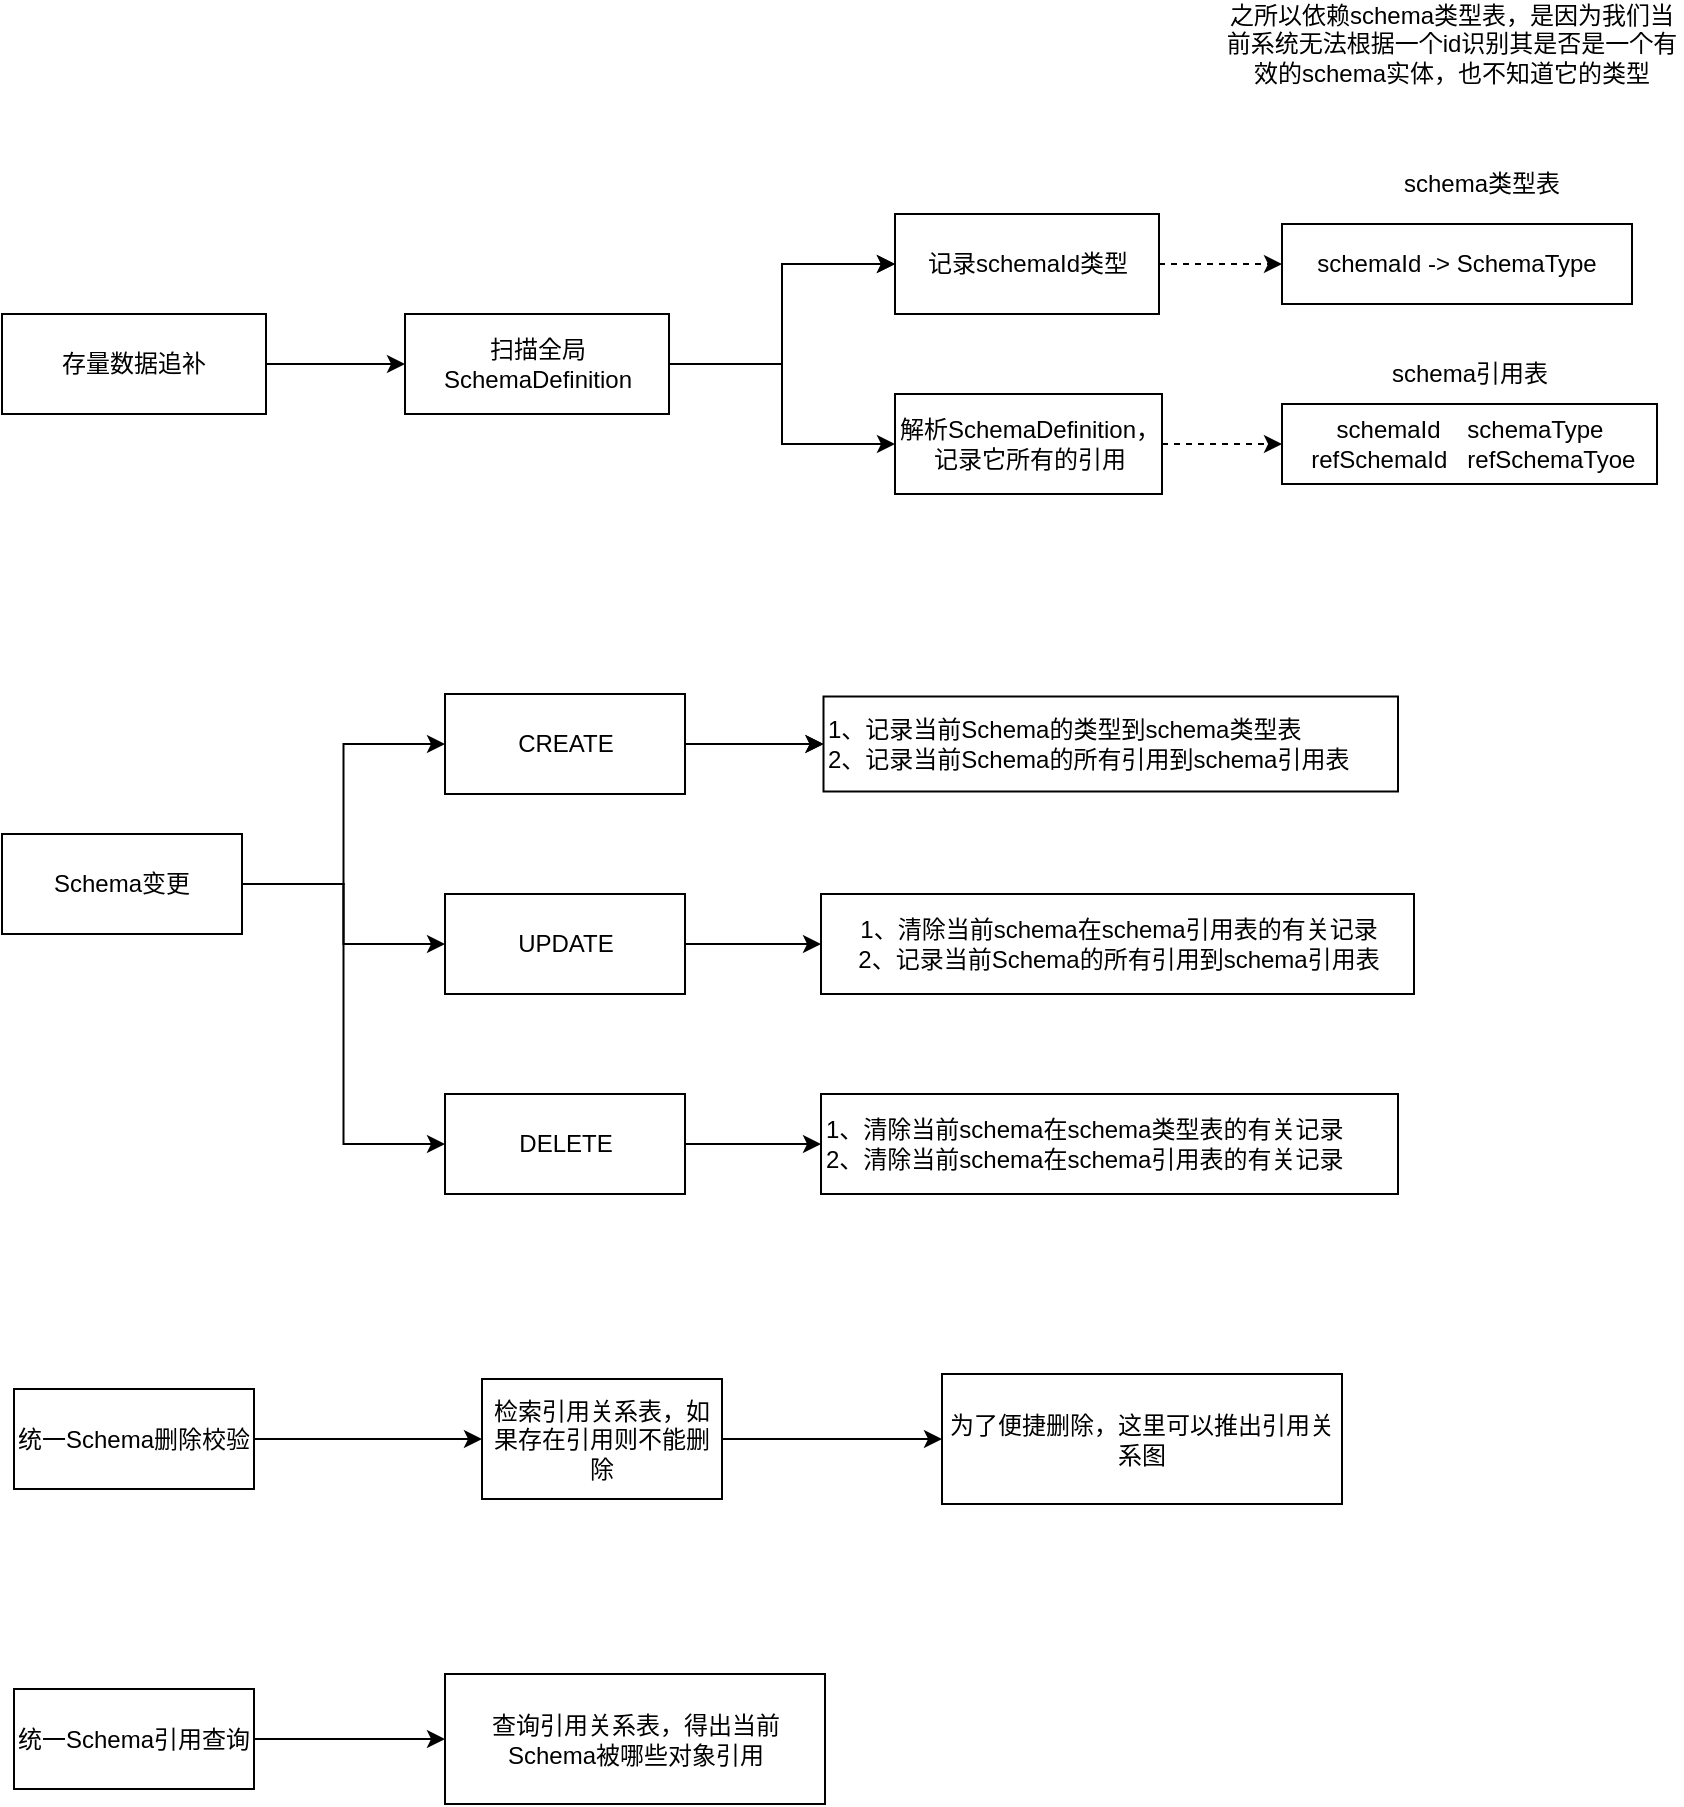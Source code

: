 <mxfile version="20.8.23" type="github"><diagram name="第 1 页" id="tJM_PB3CmArQ39CARQP1"><mxGraphModel dx="2021" dy="682" grid="1" gridSize="10" guides="1" tooltips="1" connect="1" arrows="1" fold="1" page="1" pageScale="1" pageWidth="827" pageHeight="1169" math="0" shadow="0"><root><mxCell id="0"/><mxCell id="1" parent="0"/><mxCell id="-Z3dnTV2WW1t5ZSWNaW7-64" value="" style="edgeStyle=orthogonalEdgeStyle;rounded=0;orthogonalLoop=1;jettySize=auto;html=1;" edge="1" parent="1" source="-Z3dnTV2WW1t5ZSWNaW7-60" target="-Z3dnTV2WW1t5ZSWNaW7-63"><mxGeometry relative="1" as="geometry"/></mxCell><mxCell id="-Z3dnTV2WW1t5ZSWNaW7-60" value="存量数据追补" style="rounded=0;whiteSpace=wrap;html=1;" vertex="1" parent="1"><mxGeometry x="-80" y="580" width="132" height="50" as="geometry"/></mxCell><mxCell id="-Z3dnTV2WW1t5ZSWNaW7-66" value="" style="edgeStyle=orthogonalEdgeStyle;rounded=0;orthogonalLoop=1;jettySize=auto;html=1;" edge="1" parent="1" source="-Z3dnTV2WW1t5ZSWNaW7-63" target="-Z3dnTV2WW1t5ZSWNaW7-65"><mxGeometry relative="1" as="geometry"/></mxCell><mxCell id="-Z3dnTV2WW1t5ZSWNaW7-71" value="" style="edgeStyle=orthogonalEdgeStyle;rounded=0;orthogonalLoop=1;jettySize=auto;html=1;dashed=1;" edge="1" parent="1" source="-Z3dnTV2WW1t5ZSWNaW7-63" target="-Z3dnTV2WW1t5ZSWNaW7-65"><mxGeometry relative="1" as="geometry"/></mxCell><mxCell id="-Z3dnTV2WW1t5ZSWNaW7-74" style="edgeStyle=orthogonalEdgeStyle;rounded=0;orthogonalLoop=1;jettySize=auto;html=1;entryX=0;entryY=0.5;entryDx=0;entryDy=0;" edge="1" parent="1" source="-Z3dnTV2WW1t5ZSWNaW7-63" target="-Z3dnTV2WW1t5ZSWNaW7-73"><mxGeometry relative="1" as="geometry"/></mxCell><mxCell id="-Z3dnTV2WW1t5ZSWNaW7-63" value="扫描全局SchemaDefinition" style="rounded=0;whiteSpace=wrap;html=1;" vertex="1" parent="1"><mxGeometry x="121.5" y="580" width="132" height="50" as="geometry"/></mxCell><mxCell id="-Z3dnTV2WW1t5ZSWNaW7-68" style="edgeStyle=orthogonalEdgeStyle;rounded=0;orthogonalLoop=1;jettySize=auto;html=1;entryX=0;entryY=0.5;entryDx=0;entryDy=0;dashed=1;" edge="1" parent="1" source="-Z3dnTV2WW1t5ZSWNaW7-65" target="-Z3dnTV2WW1t5ZSWNaW7-67"><mxGeometry relative="1" as="geometry"/></mxCell><mxCell id="-Z3dnTV2WW1t5ZSWNaW7-65" value="记录schemaId类型" style="rounded=0;whiteSpace=wrap;html=1;" vertex="1" parent="1"><mxGeometry x="366.5" y="530" width="132" height="50" as="geometry"/></mxCell><mxCell id="-Z3dnTV2WW1t5ZSWNaW7-67" value="schemaId -&amp;gt; SchemaType" style="rounded=0;whiteSpace=wrap;html=1;" vertex="1" parent="1"><mxGeometry x="560" y="535" width="175" height="40" as="geometry"/></mxCell><mxCell id="-Z3dnTV2WW1t5ZSWNaW7-76" style="edgeStyle=orthogonalEdgeStyle;rounded=0;orthogonalLoop=1;jettySize=auto;html=1;dashed=1;" edge="1" parent="1" source="-Z3dnTV2WW1t5ZSWNaW7-73" target="-Z3dnTV2WW1t5ZSWNaW7-75"><mxGeometry relative="1" as="geometry"/></mxCell><mxCell id="-Z3dnTV2WW1t5ZSWNaW7-73" value="解析SchemaDefinition，记录它所有的引用" style="rounded=0;whiteSpace=wrap;html=1;" vertex="1" parent="1"><mxGeometry x="366.5" y="620" width="133.5" height="50" as="geometry"/></mxCell><mxCell id="-Z3dnTV2WW1t5ZSWNaW7-75" value="schemaId&amp;nbsp; &amp;nbsp; schemaType&lt;br&gt;&amp;nbsp;refSchemaId&amp;nbsp; &amp;nbsp;refSchemaTyoe" style="rounded=0;whiteSpace=wrap;html=1;" vertex="1" parent="1"><mxGeometry x="560" y="625" width="187.5" height="40" as="geometry"/></mxCell><mxCell id="-Z3dnTV2WW1t5ZSWNaW7-78" value="schema类型表" style="text;html=1;strokeColor=none;fillColor=none;align=center;verticalAlign=middle;whiteSpace=wrap;rounded=0;" vertex="1" parent="1"><mxGeometry x="610" y="500" width="100" height="30" as="geometry"/></mxCell><mxCell id="-Z3dnTV2WW1t5ZSWNaW7-79" value="schema引用表" style="text;html=1;strokeColor=none;fillColor=none;align=center;verticalAlign=middle;whiteSpace=wrap;rounded=0;" vertex="1" parent="1"><mxGeometry x="603.75" y="600" width="100" height="20" as="geometry"/></mxCell><mxCell id="-Z3dnTV2WW1t5ZSWNaW7-87" style="edgeStyle=orthogonalEdgeStyle;rounded=0;orthogonalLoop=1;jettySize=auto;html=1;entryX=0;entryY=0.5;entryDx=0;entryDy=0;" edge="1" parent="1" source="-Z3dnTV2WW1t5ZSWNaW7-80" target="-Z3dnTV2WW1t5ZSWNaW7-86"><mxGeometry relative="1" as="geometry"/></mxCell><mxCell id="-Z3dnTV2WW1t5ZSWNaW7-92" style="edgeStyle=orthogonalEdgeStyle;rounded=0;orthogonalLoop=1;jettySize=auto;html=1;entryX=0;entryY=0.5;entryDx=0;entryDy=0;" edge="1" parent="1" source="-Z3dnTV2WW1t5ZSWNaW7-80" target="-Z3dnTV2WW1t5ZSWNaW7-91"><mxGeometry relative="1" as="geometry"/></mxCell><mxCell id="-Z3dnTV2WW1t5ZSWNaW7-97" style="edgeStyle=orthogonalEdgeStyle;rounded=0;orthogonalLoop=1;jettySize=auto;html=1;entryX=0;entryY=0.5;entryDx=0;entryDy=0;" edge="1" parent="1" source="-Z3dnTV2WW1t5ZSWNaW7-80" target="-Z3dnTV2WW1t5ZSWNaW7-81"><mxGeometry relative="1" as="geometry"/></mxCell><mxCell id="-Z3dnTV2WW1t5ZSWNaW7-80" value="Schema变更" style="rounded=0;whiteSpace=wrap;html=1;" vertex="1" parent="1"><mxGeometry x="-80" y="840" width="120" height="50" as="geometry"/></mxCell><mxCell id="-Z3dnTV2WW1t5ZSWNaW7-84" value="" style="edgeStyle=orthogonalEdgeStyle;rounded=0;orthogonalLoop=1;jettySize=auto;html=1;" edge="1" parent="1" source="-Z3dnTV2WW1t5ZSWNaW7-81" target="-Z3dnTV2WW1t5ZSWNaW7-83"><mxGeometry relative="1" as="geometry"/></mxCell><mxCell id="-Z3dnTV2WW1t5ZSWNaW7-81" value="DELETE" style="rounded=0;whiteSpace=wrap;html=1;" vertex="1" parent="1"><mxGeometry x="141.5" y="970" width="120" height="50" as="geometry"/></mxCell><mxCell id="-Z3dnTV2WW1t5ZSWNaW7-83" value="1、清除当前schema在schema类型表的有关记录&lt;br&gt;2、清除当前schema在schema引用表的有关记录" style="rounded=0;whiteSpace=wrap;html=1;align=left;" vertex="1" parent="1"><mxGeometry x="329.5" y="970" width="288.5" height="50" as="geometry"/></mxCell><mxCell id="-Z3dnTV2WW1t5ZSWNaW7-89" value="" style="edgeStyle=orthogonalEdgeStyle;rounded=0;orthogonalLoop=1;jettySize=auto;html=1;" edge="1" parent="1" source="-Z3dnTV2WW1t5ZSWNaW7-86" target="-Z3dnTV2WW1t5ZSWNaW7-88"><mxGeometry relative="1" as="geometry"/></mxCell><mxCell id="-Z3dnTV2WW1t5ZSWNaW7-90" style="edgeStyle=orthogonalEdgeStyle;rounded=0;orthogonalLoop=1;jettySize=auto;html=1;" edge="1" parent="1" source="-Z3dnTV2WW1t5ZSWNaW7-86" target="-Z3dnTV2WW1t5ZSWNaW7-88"><mxGeometry relative="1" as="geometry"/></mxCell><mxCell id="-Z3dnTV2WW1t5ZSWNaW7-86" value="CREATE" style="rounded=0;whiteSpace=wrap;html=1;" vertex="1" parent="1"><mxGeometry x="141.5" y="770" width="120" height="50" as="geometry"/></mxCell><mxCell id="-Z3dnTV2WW1t5ZSWNaW7-88" value="1、记录当前Schema的类型到schema类型表&lt;br&gt;&lt;div style=&quot;&quot;&gt;&lt;span style=&quot;background-color: initial;&quot;&gt;2、记录当前Schema的所有引用到schema引用表&lt;/span&gt;&lt;/div&gt;" style="rounded=0;whiteSpace=wrap;html=1;align=left;" vertex="1" parent="1"><mxGeometry x="330.75" y="771.25" width="287.25" height="47.5" as="geometry"/></mxCell><mxCell id="-Z3dnTV2WW1t5ZSWNaW7-96" value="" style="edgeStyle=orthogonalEdgeStyle;rounded=0;orthogonalLoop=1;jettySize=auto;html=1;" edge="1" parent="1" source="-Z3dnTV2WW1t5ZSWNaW7-91" target="-Z3dnTV2WW1t5ZSWNaW7-95"><mxGeometry relative="1" as="geometry"/></mxCell><mxCell id="-Z3dnTV2WW1t5ZSWNaW7-91" value="UPDATE" style="rounded=0;whiteSpace=wrap;html=1;" vertex="1" parent="1"><mxGeometry x="141.5" y="870" width="120" height="50" as="geometry"/></mxCell><mxCell id="-Z3dnTV2WW1t5ZSWNaW7-95" value="1、清除当前schema在schema引用表的有关记录&lt;br&gt;2、记录当前Schema的所有引用到schema引用表" style="rounded=0;whiteSpace=wrap;html=1;" vertex="1" parent="1"><mxGeometry x="329.5" y="870" width="296.5" height="50" as="geometry"/></mxCell><mxCell id="-Z3dnTV2WW1t5ZSWNaW7-103" style="edgeStyle=orthogonalEdgeStyle;rounded=0;orthogonalLoop=1;jettySize=auto;html=1;entryX=0;entryY=0.5;entryDx=0;entryDy=0;" edge="1" parent="1" source="-Z3dnTV2WW1t5ZSWNaW7-100" target="-Z3dnTV2WW1t5ZSWNaW7-102"><mxGeometry relative="1" as="geometry"/></mxCell><mxCell id="-Z3dnTV2WW1t5ZSWNaW7-100" value="统一Schema删除校验" style="rounded=0;whiteSpace=wrap;html=1;" vertex="1" parent="1"><mxGeometry x="-74" y="1117.5" width="120" height="50" as="geometry"/></mxCell><mxCell id="-Z3dnTV2WW1t5ZSWNaW7-105" value="" style="edgeStyle=orthogonalEdgeStyle;rounded=0;orthogonalLoop=1;jettySize=auto;html=1;" edge="1" parent="1" source="-Z3dnTV2WW1t5ZSWNaW7-102" target="-Z3dnTV2WW1t5ZSWNaW7-104"><mxGeometry relative="1" as="geometry"/></mxCell><mxCell id="-Z3dnTV2WW1t5ZSWNaW7-102" value="检索引用关系表，如果存在引用则不能删除" style="rounded=0;whiteSpace=wrap;html=1;" vertex="1" parent="1"><mxGeometry x="160" y="1112.5" width="120" height="60" as="geometry"/></mxCell><mxCell id="-Z3dnTV2WW1t5ZSWNaW7-104" value="为了便捷删除，这里可以推出引用关系图" style="rounded=0;whiteSpace=wrap;html=1;" vertex="1" parent="1"><mxGeometry x="390" y="1110" width="200" height="65" as="geometry"/></mxCell><mxCell id="-Z3dnTV2WW1t5ZSWNaW7-109" style="edgeStyle=orthogonalEdgeStyle;rounded=0;orthogonalLoop=1;jettySize=auto;html=1;entryX=0;entryY=0.5;entryDx=0;entryDy=0;" edge="1" parent="1" source="-Z3dnTV2WW1t5ZSWNaW7-106" target="-Z3dnTV2WW1t5ZSWNaW7-108"><mxGeometry relative="1" as="geometry"/></mxCell><mxCell id="-Z3dnTV2WW1t5ZSWNaW7-106" value="统一Schema引用查询" style="rounded=0;whiteSpace=wrap;html=1;" vertex="1" parent="1"><mxGeometry x="-74" y="1267.5" width="120" height="50" as="geometry"/></mxCell><mxCell id="-Z3dnTV2WW1t5ZSWNaW7-108" value="查询引用关系表，得出当前Schema被哪些对象引用" style="rounded=0;whiteSpace=wrap;html=1;" vertex="1" parent="1"><mxGeometry x="141.5" y="1260" width="190" height="65" as="geometry"/></mxCell><mxCell id="-Z3dnTV2WW1t5ZSWNaW7-110" value="之所以依赖schema类型表，是因为我们当前系统无法根据一个id识别其是否是一个有效的schema实体，也不知道它的类型" style="text;html=1;strokeColor=none;fillColor=none;align=center;verticalAlign=middle;whiteSpace=wrap;rounded=0;" vertex="1" parent="1"><mxGeometry x="530" y="430" width="230" height="30" as="geometry"/></mxCell></root></mxGraphModel></diagram></mxfile>
